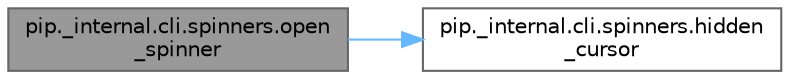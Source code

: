 digraph "pip._internal.cli.spinners.open_spinner"
{
 // LATEX_PDF_SIZE
  bgcolor="transparent";
  edge [fontname=Helvetica,fontsize=10,labelfontname=Helvetica,labelfontsize=10];
  node [fontname=Helvetica,fontsize=10,shape=box,height=0.2,width=0.4];
  rankdir="LR";
  Node1 [id="Node000001",label="pip._internal.cli.spinners.open\l_spinner",height=0.2,width=0.4,color="gray40", fillcolor="grey60", style="filled", fontcolor="black",tooltip=" "];
  Node1 -> Node2 [id="edge1_Node000001_Node000002",color="steelblue1",style="solid",tooltip=" "];
  Node2 [id="Node000002",label="pip._internal.cli.spinners.hidden\l_cursor",height=0.2,width=0.4,color="grey40", fillcolor="white", style="filled",URL="$namespacepip_1_1__internal_1_1cli_1_1spinners.html#a6543b30a10e3d49a8ce7980328f7477b",tooltip=" "];
}
